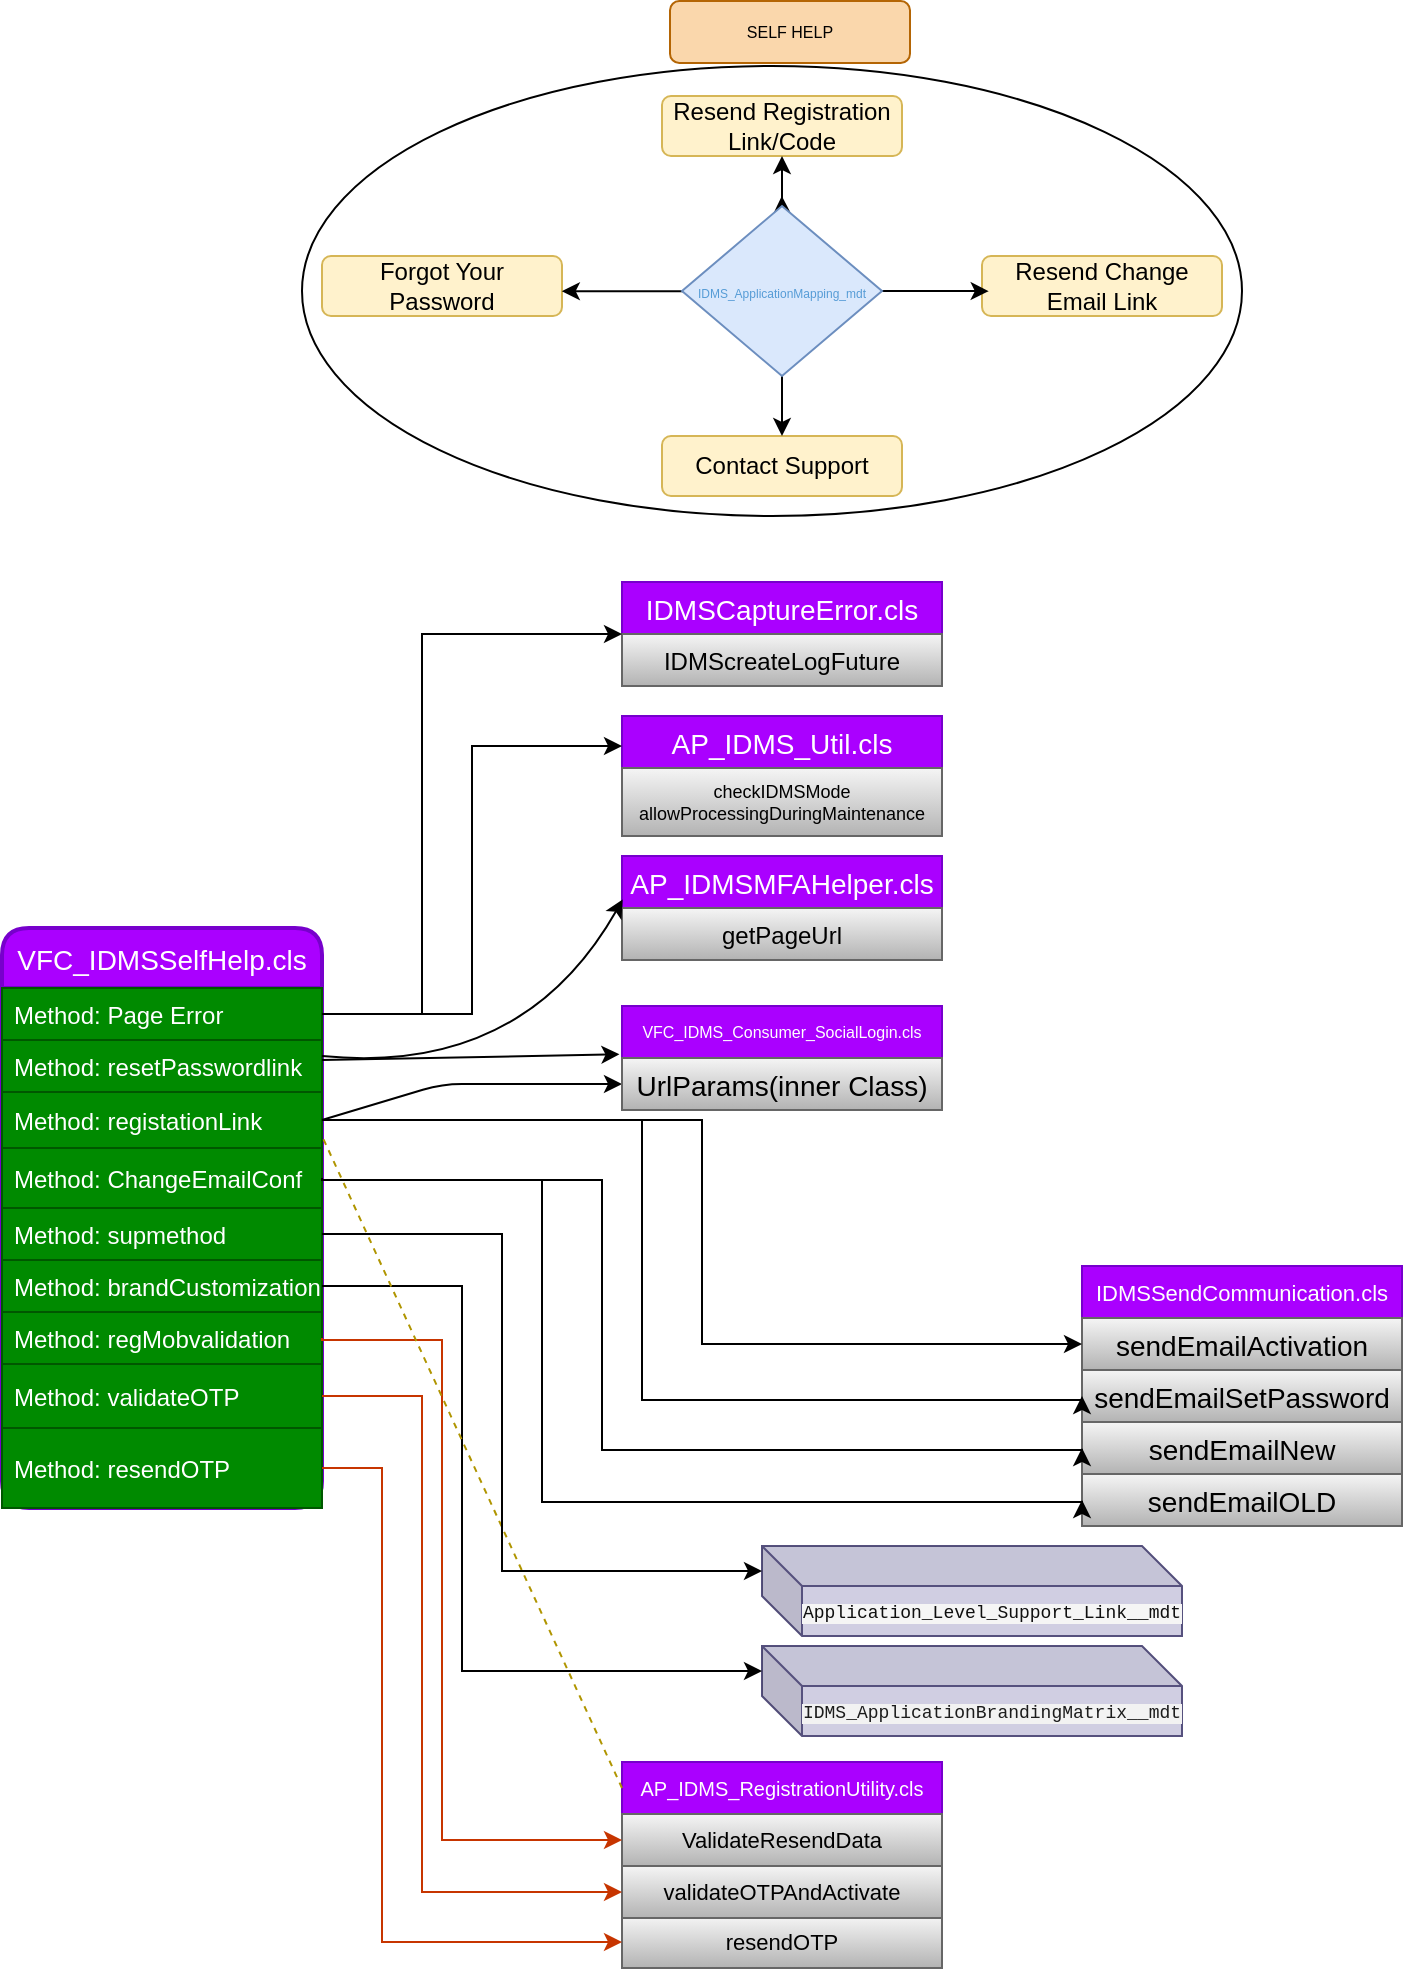 <mxfile version="12.0.0" type="github" pages="1"><diagram id="RLoFlcQzGcDAqcXPlO2F" name="Page-1"><mxGraphModel dx="1920" dy="1080" grid="1" gridSize="10" guides="1" tooltips="1" connect="1" arrows="1" fold="1" page="1" pageScale="1" pageWidth="850" pageHeight="1100" math="0" shadow="0"><root><mxCell id="0"/><mxCell id="1" parent="0"/><mxCell id="o_aUM9oKKVsMyF_VDm25-75" value="" style="ellipse;whiteSpace=wrap;html=1;fontSize=8;align=center;" parent="1" vertex="1"><mxGeometry x="170" y="35" width="470" height="225" as="geometry"/></mxCell><mxCell id="flEMdWo8i3WOAdvjy7AF-2" value="Forgot Your Password" style="rounded=1;whiteSpace=wrap;html=1;fillColor=#fff2cc;strokeColor=#d6b656;" parent="1" vertex="1"><mxGeometry x="180" y="130" width="120" height="30" as="geometry"/></mxCell><mxCell id="flEMdWo8i3WOAdvjy7AF-4" value="Resend Change Email Link" style="rounded=1;whiteSpace=wrap;html=1;fillColor=#fff2cc;strokeColor=#d6b656;" parent="1" vertex="1"><mxGeometry x="510" y="130" width="120" height="30" as="geometry"/></mxCell><mxCell id="flEMdWo8i3WOAdvjy7AF-6" value="Resend Registration Link/Code" style="rounded=1;whiteSpace=wrap;html=1;fillColor=#fff2cc;strokeColor=#d6b656;" parent="1" vertex="1"><mxGeometry x="350" y="50" width="120" height="30" as="geometry"/></mxCell><mxCell id="flEMdWo8i3WOAdvjy7AF-7" value="Contact Support" style="rounded=1;whiteSpace=wrap;html=1;fillColor=#fff2cc;strokeColor=#d6b656;" parent="1" vertex="1"><mxGeometry x="350" y="220" width="120" height="30" as="geometry"/></mxCell><mxCell id="flEMdWo8i3WOAdvjy7AF-17" value="VFC_IDMSSelfHelp.cls" style="swimlane;childLayout=stackLayout;horizontal=1;startSize=30;horizontalStack=0;fillColor=#aa00ff;rounded=1;fontSize=14;fontStyle=0;strokeWidth=2;resizeParent=0;resizeLast=1;shadow=0;dashed=0;align=center;strokeColor=#7700CC;fontColor=#ffffff;" parent="1" vertex="1"><mxGeometry x="20" y="466" width="160" height="290" as="geometry"><mxRectangle x="320" y="220" width="180" height="30" as="alternateBounds"/></mxGeometry></mxCell><mxCell id="flEMdWo8i3WOAdvjy7AF-37" value="Method: Page Error" style="text;align=left;verticalAlign=middle;spacingLeft=4;spacingRight=4;strokeColor=#005700;fillColor=#008a00;rotatable=0;points=[[0,0.5],[1,0.5]];portConstraint=eastwest;fontSize=12;fontColor=#ffffff;" parent="flEMdWo8i3WOAdvjy7AF-17" vertex="1"><mxGeometry y="30" width="160" height="26" as="geometry"/></mxCell><mxCell id="flEMdWo8i3WOAdvjy7AF-38" value="Method: resetPasswordlink" style="text;align=left;verticalAlign=middle;spacingLeft=4;spacingRight=4;strokeColor=#005700;fillColor=#008a00;rotatable=0;points=[[0,0.5],[1,0.5]];portConstraint=eastwest;fontSize=12;fontColor=#ffffff;" parent="flEMdWo8i3WOAdvjy7AF-17" vertex="1"><mxGeometry y="56" width="160" height="26" as="geometry"/></mxCell><mxCell id="flEMdWo8i3WOAdvjy7AF-40" value="Method: registationLink" style="text;align=left;verticalAlign=middle;spacingLeft=4;spacingRight=4;strokeColor=#005700;fillColor=#008a00;rotatable=0;points=[[0,0.5],[1,0.5]];portConstraint=eastwest;fontSize=12;fontColor=#ffffff;" parent="flEMdWo8i3WOAdvjy7AF-17" vertex="1"><mxGeometry y="82" width="160" height="28" as="geometry"/></mxCell><mxCell id="flEMdWo8i3WOAdvjy7AF-41" value="Method: ChangeEmailConf" style="text;align=left;verticalAlign=middle;spacingLeft=4;spacingRight=4;strokeColor=#005700;fillColor=#008a00;rotatable=0;points=[[0,0.5],[1,0.5]];portConstraint=eastwest;fontSize=12;fontColor=#ffffff;" parent="flEMdWo8i3WOAdvjy7AF-17" vertex="1"><mxGeometry y="110" width="160" height="30" as="geometry"/></mxCell><mxCell id="flEMdWo8i3WOAdvjy7AF-44" value="Method: supmethod" style="text;align=left;verticalAlign=middle;spacingLeft=4;spacingRight=4;strokeColor=#005700;fillColor=#008a00;rotatable=0;points=[[0,0.5],[1,0.5]];portConstraint=eastwest;fontSize=12;fontColor=#ffffff;" parent="flEMdWo8i3WOAdvjy7AF-17" vertex="1"><mxGeometry y="140" width="160" height="26" as="geometry"/></mxCell><mxCell id="flEMdWo8i3WOAdvjy7AF-46" value="Method: brandCustomization" style="text;align=left;verticalAlign=middle;spacingLeft=4;spacingRight=4;strokeColor=#005700;fillColor=#008a00;rotatable=0;points=[[0,0.5],[1,0.5]];portConstraint=eastwest;fontSize=12;fontColor=#ffffff;" parent="flEMdWo8i3WOAdvjy7AF-17" vertex="1"><mxGeometry y="166" width="160" height="26" as="geometry"/></mxCell><mxCell id="flEMdWo8i3WOAdvjy7AF-45" value="Method: regMobvalidation" style="text;align=left;verticalAlign=middle;spacingLeft=4;spacingRight=4;strokeColor=#005700;fillColor=#008a00;rotatable=0;points=[[0,0.5],[1,0.5]];portConstraint=eastwest;fontSize=12;fontColor=#ffffff;" parent="flEMdWo8i3WOAdvjy7AF-17" vertex="1"><mxGeometry y="192" width="160" height="26" as="geometry"/></mxCell><mxCell id="flEMdWo8i3WOAdvjy7AF-43" value="Method: validateOTP" style="text;align=left;verticalAlign=middle;spacingLeft=4;spacingRight=4;strokeColor=#005700;fillColor=#008a00;rotatable=0;points=[[0,0.5],[1,0.5]];portConstraint=eastwest;fontSize=12;fontColor=#ffffff;" parent="flEMdWo8i3WOAdvjy7AF-17" vertex="1"><mxGeometry y="218" width="160" height="32" as="geometry"/></mxCell><mxCell id="o_aUM9oKKVsMyF_VDm25-1" value="Method: resendOTP" style="text;align=left;verticalAlign=middle;spacingLeft=4;spacingRight=4;strokeColor=#005700;fillColor=#008a00;rotatable=0;points=[[0,0.5],[1,0.5]];portConstraint=eastwest;fontSize=12;fontColor=#ffffff;" parent="flEMdWo8i3WOAdvjy7AF-17" vertex="1"><mxGeometry y="250" width="160" height="40" as="geometry"/></mxCell><mxCell id="o_aUM9oKKVsMyF_VDm25-36" value="AP_IDMS_Util.cls" style="swimlane;fontStyle=0;childLayout=stackLayout;horizontal=1;startSize=26;fillColor=#aa00ff;horizontalStack=0;resizeParent=1;resizeParentMax=0;resizeLast=0;collapsible=1;marginBottom=0;swimlaneFillColor=#ffffff;align=center;fontSize=14;strokeColor=#7700CC;fontColor=#ffffff;" parent="1" vertex="1"><mxGeometry x="330" y="360" width="160" height="60" as="geometry"/></mxCell><mxCell id="o_aUM9oKKVsMyF_VDm25-37" value="checkIDMSMode&#10;allowProcessingDuringMaintenance" style="text;strokeColor=#666666;fillColor=#f5f5f5;spacingLeft=4;spacingRight=4;overflow=hidden;rotatable=0;points=[[0,0.5],[1,0.5]];portConstraint=eastwest;fontSize=9;align=center;gradientColor=#b3b3b3;" parent="o_aUM9oKKVsMyF_VDm25-36" vertex="1"><mxGeometry y="26" width="160" height="34" as="geometry"/></mxCell><mxCell id="o_aUM9oKKVsMyF_VDm25-40" value="IDMSCaptureError.cls" style="swimlane;fontStyle=0;childLayout=stackLayout;horizontal=1;startSize=26;fillColor=#aa00ff;horizontalStack=0;resizeParent=1;resizeParentMax=0;resizeLast=0;collapsible=1;marginBottom=0;swimlaneFillColor=#ffffff;align=center;fontSize=14;strokeColor=#7700CC;fontColor=#ffffff;" parent="1" vertex="1"><mxGeometry x="330" y="293" width="160" height="52" as="geometry"><mxRectangle x="290" y="203" width="170" height="26" as="alternateBounds"/></mxGeometry></mxCell><mxCell id="o_aUM9oKKVsMyF_VDm25-41" value="IDMScreateLogFuture" style="text;strokeColor=#666666;fillColor=#f5f5f5;spacingLeft=4;spacingRight=4;overflow=hidden;rotatable=0;points=[[0,0.5],[1,0.5]];portConstraint=eastwest;fontSize=12;align=center;gradientColor=#b3b3b3;" parent="o_aUM9oKKVsMyF_VDm25-40" vertex="1"><mxGeometry y="26" width="160" height="26" as="geometry"/></mxCell><mxCell id="o_aUM9oKKVsMyF_VDm25-48" style="edgeStyle=orthogonalEdgeStyle;rounded=0;orthogonalLoop=1;jettySize=auto;html=1;exitX=1;exitY=0.5;exitDx=0;exitDy=0;entryX=0;entryY=0.25;entryDx=0;entryDy=0;" parent="1" source="flEMdWo8i3WOAdvjy7AF-37" target="o_aUM9oKKVsMyF_VDm25-36" edge="1"><mxGeometry relative="1" as="geometry"><mxPoint x="280" y="410" as="targetPoint"/></mxGeometry></mxCell><mxCell id="o_aUM9oKKVsMyF_VDm25-51" value="IDMSSendCommunication.cls" style="swimlane;fontStyle=0;childLayout=stackLayout;horizontal=1;startSize=26;fillColor=#aa00ff;horizontalStack=0;resizeParent=1;resizeParentMax=0;resizeLast=0;collapsible=1;marginBottom=0;swimlaneFillColor=#ffffff;align=center;fontSize=11;strokeColor=#7700CC;fontColor=#ffffff;" parent="1" vertex="1"><mxGeometry x="560" y="635" width="160" height="130" as="geometry"/></mxCell><mxCell id="o_aUM9oKKVsMyF_VDm25-121" value="sendEmailActivation" style="text;align=center;verticalAlign=middle;spacingLeft=4;spacingRight=4;strokeColor=#666666;fillColor=#f5f5f5;rotatable=0;points=[[0,0.5],[1,0.5]];portConstraint=eastwest;fontSize=14;gradientColor=#b3b3b3;" parent="o_aUM9oKKVsMyF_VDm25-51" vertex="1"><mxGeometry y="26" width="160" height="26" as="geometry"/></mxCell><mxCell id="o_aUM9oKKVsMyF_VDm25-119" value="sendEmailSetPassword" style="text;align=center;verticalAlign=middle;spacingLeft=4;spacingRight=4;strokeColor=#666666;fillColor=#f5f5f5;rotatable=0;points=[[0,0.5],[1,0.5]];portConstraint=eastwest;fontSize=14;gradientColor=#b3b3b3;" parent="o_aUM9oKKVsMyF_VDm25-51" vertex="1"><mxGeometry y="52" width="160" height="26" as="geometry"/></mxCell><mxCell id="o_aUM9oKKVsMyF_VDm25-122" value="sendEmailNew" style="text;align=center;verticalAlign=middle;spacingLeft=4;spacingRight=4;strokeColor=#666666;fillColor=#f5f5f5;rotatable=0;points=[[0,0.5],[1,0.5]];portConstraint=eastwest;fontSize=14;gradientColor=#b3b3b3;" parent="o_aUM9oKKVsMyF_VDm25-51" vertex="1"><mxGeometry y="78" width="160" height="26" as="geometry"/></mxCell><mxCell id="o_aUM9oKKVsMyF_VDm25-120" value="sendEmailOLD" style="text;align=center;verticalAlign=middle;spacingLeft=4;spacingRight=4;strokeColor=#666666;fillColor=#f5f5f5;rotatable=0;points=[[0,0.5],[1,0.5]];portConstraint=eastwest;fontSize=14;gradientColor=#b3b3b3;" parent="o_aUM9oKKVsMyF_VDm25-51" vertex="1"><mxGeometry y="104" width="160" height="26" as="geometry"/></mxCell><mxCell id="o_aUM9oKKVsMyF_VDm25-55" value="AP_IDMSMFAHelper.cls" style="swimlane;fontStyle=0;childLayout=stackLayout;horizontal=1;startSize=26;fillColor=#aa00ff;horizontalStack=0;resizeParent=1;resizeParentMax=0;resizeLast=0;collapsible=1;marginBottom=0;swimlaneFillColor=#ffffff;align=center;fontSize=14;strokeColor=#7700CC;fontColor=#ffffff;" parent="1" vertex="1"><mxGeometry x="330" y="430" width="160" height="52" as="geometry"/></mxCell><mxCell id="o_aUM9oKKVsMyF_VDm25-56" value="getPageUrl" style="text;strokeColor=#666666;fillColor=#f5f5f5;spacingLeft=4;spacingRight=4;overflow=hidden;rotatable=0;points=[[0,0.5],[1,0.5]];portConstraint=eastwest;fontSize=12;align=center;gradientColor=#b3b3b3;" parent="o_aUM9oKKVsMyF_VDm25-55" vertex="1"><mxGeometry y="26" width="160" height="26" as="geometry"/></mxCell><mxCell id="o_aUM9oKKVsMyF_VDm25-76" value="SELF HELP" style="rounded=1;whiteSpace=wrap;html=1;fontSize=8;align=center;fillColor=#fad7ac;strokeColor=#b46504;" parent="1" vertex="1"><mxGeometry x="354" y="2.5" width="120" height="31" as="geometry"/></mxCell><mxCell id="o_aUM9oKKVsMyF_VDm25-95" style="edgeStyle=orthogonalEdgeStyle;rounded=0;orthogonalLoop=1;jettySize=auto;html=1;exitX=0.5;exitY=0;exitDx=0;exitDy=0;entryX=0.5;entryY=1;entryDx=0;entryDy=0;fontSize=8;" parent="1" source="o_aUM9oKKVsMyF_VDm25-80" target="flEMdWo8i3WOAdvjy7AF-6" edge="1"><mxGeometry relative="1" as="geometry"/></mxCell><mxCell id="o_aUM9oKKVsMyF_VDm25-98" style="edgeStyle=orthogonalEdgeStyle;rounded=0;orthogonalLoop=1;jettySize=auto;html=1;exitX=0.5;exitY=1;exitDx=0;exitDy=0;entryX=0.5;entryY=0;entryDx=0;entryDy=0;fontSize=8;" parent="1" source="o_aUM9oKKVsMyF_VDm25-80" target="flEMdWo8i3WOAdvjy7AF-7" edge="1"><mxGeometry relative="1" as="geometry"/></mxCell><mxCell id="o_aUM9oKKVsMyF_VDm25-102" style="edgeStyle=orthogonalEdgeStyle;rounded=0;orthogonalLoop=1;jettySize=auto;html=1;exitX=0.5;exitY=0;exitDx=0;exitDy=0;fontSize=8;" parent="1" source="o_aUM9oKKVsMyF_VDm25-80" edge="1"><mxGeometry relative="1" as="geometry"><mxPoint x="409.905" y="99.952" as="targetPoint"/></mxGeometry></mxCell><mxCell id="o_aUM9oKKVsMyF_VDm25-105" style="edgeStyle=orthogonalEdgeStyle;rounded=0;orthogonalLoop=1;jettySize=auto;html=1;exitX=1;exitY=0.5;exitDx=0;exitDy=0;entryX=0.028;entryY=0.586;entryDx=0;entryDy=0;entryPerimeter=0;fontSize=8;" parent="1" source="o_aUM9oKKVsMyF_VDm25-80" target="flEMdWo8i3WOAdvjy7AF-4" edge="1"><mxGeometry relative="1" as="geometry"/></mxCell><mxCell id="o_aUM9oKKVsMyF_VDm25-106" style="edgeStyle=orthogonalEdgeStyle;rounded=0;orthogonalLoop=1;jettySize=auto;html=1;exitX=0;exitY=0.5;exitDx=0;exitDy=0;entryX=0.917;entryY=0.586;entryDx=0;entryDy=0;entryPerimeter=0;fontSize=8;" parent="1" edge="1"><mxGeometry relative="1" as="geometry"><mxPoint x="369.905" y="147.571" as="sourcePoint"/><mxPoint x="299.905" y="147.571" as="targetPoint"/></mxGeometry></mxCell><mxCell id="o_aUM9oKKVsMyF_VDm25-80" value="&lt;span style=&quot;color: rgb(86 , 156 , 214) ; font-size: 6px ; white-space: normal&quot;&gt;IDMS_ApplicationMapping_mdt&lt;/span&gt;" style="rhombus;whiteSpace=wrap;html=1;fontSize=8;align=center;fillColor=#dae8fc;strokeColor=#6c8ebf;" parent="1" vertex="1"><mxGeometry x="360" y="105" width="100" height="85" as="geometry"/></mxCell><mxCell id="o_aUM9oKKVsMyF_VDm25-118" value="&lt;br style=&quot;padding: 0px ; margin: 0px ; font-size: 12px ; text-align: center&quot;&gt;" style="text;html=1;resizable=0;points=[];autosize=1;align=left;verticalAlign=top;spacingTop=-4;fontSize=8;" parent="1" vertex="1"><mxGeometry x="614" y="711" width="20" height="10" as="geometry"/></mxCell><mxCell id="o_aUM9oKKVsMyF_VDm25-125" value="&lt;br style=&quot;padding: 0px ; margin: 0px ; font-size: 12px ; text-align: center&quot;&gt;" style="text;html=1;resizable=0;points=[];autosize=1;align=left;verticalAlign=top;spacingTop=-4;fontSize=8;" parent="1" vertex="1"><mxGeometry x="614" y="621" width="20" height="10" as="geometry"/></mxCell><mxCell id="o_aUM9oKKVsMyF_VDm25-130" value="" style="curved=1;endArrow=classic;html=1;fontSize=8;entryX=0.002;entryY=-0.162;entryDx=0;entryDy=0;entryPerimeter=0;" parent="1" target="o_aUM9oKKVsMyF_VDm25-56" edge="1"><mxGeometry width="50" height="50" relative="1" as="geometry"><mxPoint x="180" y="530" as="sourcePoint"/><mxPoint x="325.0" y="472" as="targetPoint"/><Array as="points"><mxPoint x="280" y="540"/></Array></mxGeometry></mxCell><mxCell id="o_aUM9oKKVsMyF_VDm25-132" value="" style="endArrow=classic;html=1;fontSize=8;exitX=1;exitY=0.5;exitDx=0;exitDy=0;entryX=0;entryY=0.5;entryDx=0;entryDy=0;" parent="1" source="flEMdWo8i3WOAdvjy7AF-40" target="o_aUM9oKKVsMyF_VDm25-123" edge="1"><mxGeometry width="50" height="50" relative="1" as="geometry"><mxPoint x="260" y="630" as="sourcePoint"/><mxPoint x="310" y="580" as="targetPoint"/><Array as="points"><mxPoint x="240" y="544"/></Array></mxGeometry></mxCell><mxCell id="o_aUM9oKKVsMyF_VDm25-137" style="edgeStyle=orthogonalEdgeStyle;rounded=0;orthogonalLoop=1;jettySize=auto;html=1;exitX=1;exitY=0.5;exitDx=0;exitDy=0;entryX=0;entryY=0.5;entryDx=0;entryDy=0;fontSize=8;" parent="1" source="flEMdWo8i3WOAdvjy7AF-40" target="o_aUM9oKKVsMyF_VDm25-121" edge="1"><mxGeometry relative="1" as="geometry"/></mxCell><mxCell id="o_aUM9oKKVsMyF_VDm25-138" style="edgeStyle=orthogonalEdgeStyle;rounded=0;orthogonalLoop=1;jettySize=auto;html=1;exitX=1;exitY=0.5;exitDx=0;exitDy=0;fontSize=8;entryX=0;entryY=0.5;entryDx=0;entryDy=0;" parent="1" source="flEMdWo8i3WOAdvjy7AF-40" target="o_aUM9oKKVsMyF_VDm25-119" edge="1"><mxGeometry relative="1" as="geometry"><mxPoint x="220" y="700" as="targetPoint"/><Array as="points"><mxPoint x="340" y="562"/><mxPoint x="340" y="702"/></Array></mxGeometry></mxCell><mxCell id="o_aUM9oKKVsMyF_VDm25-139" style="edgeStyle=orthogonalEdgeStyle;rounded=0;orthogonalLoop=1;jettySize=auto;html=1;exitX=1;exitY=0.5;exitDx=0;exitDy=0;entryX=0;entryY=0.5;entryDx=0;entryDy=0;fontSize=8;" parent="1" source="flEMdWo8i3WOAdvjy7AF-41" target="o_aUM9oKKVsMyF_VDm25-122" edge="1"><mxGeometry relative="1" as="geometry"><Array as="points"><mxPoint x="320" y="592"/><mxPoint x="320" y="727"/></Array></mxGeometry></mxCell><mxCell id="o_aUM9oKKVsMyF_VDm25-140" style="edgeStyle=orthogonalEdgeStyle;rounded=0;orthogonalLoop=1;jettySize=auto;html=1;exitX=1;exitY=0.5;exitDx=0;exitDy=0;entryX=0;entryY=0.5;entryDx=0;entryDy=0;fontSize=8;" parent="1" source="flEMdWo8i3WOAdvjy7AF-41" target="o_aUM9oKKVsMyF_VDm25-120" edge="1"><mxGeometry relative="1" as="geometry"><Array as="points"><mxPoint x="290" y="592"/><mxPoint x="290" y="753"/></Array></mxGeometry></mxCell><mxCell id="o_aUM9oKKVsMyF_VDm25-53" value="VFC_IDMS_Consumer_SocialLogin.cls" style="swimlane;fontStyle=0;childLayout=stackLayout;horizontal=1;startSize=26;fillColor=#aa00ff;horizontalStack=0;resizeParent=1;resizeParentMax=0;resizeLast=0;collapsible=1;marginBottom=0;swimlaneFillColor=#ffffff;align=center;fontSize=8;strokeColor=#7700CC;fontColor=#ffffff;" parent="1" vertex="1"><mxGeometry x="330" y="505" width="160" height="52" as="geometry"/></mxCell><mxCell id="o_aUM9oKKVsMyF_VDm25-123" value="UrlParams(inner Class)" style="text;align=center;verticalAlign=middle;spacingLeft=4;spacingRight=4;strokeColor=#666666;fillColor=#f5f5f5;rotatable=0;points=[[0,0.5],[1,0.5]];portConstraint=eastwest;fontSize=14;gradientColor=#b3b3b3;" parent="o_aUM9oKKVsMyF_VDm25-53" vertex="1"><mxGeometry y="26" width="160" height="26" as="geometry"/></mxCell><mxCell id="JOlPaeDPJKjMwHa1c5d1-1" value="" style="endArrow=classic;html=1;fontSize=8;exitX=1;exitY=0.5;exitDx=0;exitDy=0;entryX=-0.008;entryY=-0.07;entryDx=0;entryDy=0;entryPerimeter=0;" parent="1" target="o_aUM9oKKVsMyF_VDm25-123" edge="1"><mxGeometry width="50" height="50" relative="1" as="geometry"><mxPoint x="180" y="532" as="sourcePoint"/><mxPoint x="300" y="531" as="targetPoint"/></mxGeometry></mxCell><mxCell id="JOlPaeDPJKjMwHa1c5d1-4" value="AP_IDMS_RegistrationUtility.cls" style="swimlane;fontStyle=0;childLayout=stackLayout;horizontal=1;startSize=26;fillColor=#aa00ff;horizontalStack=0;resizeParent=1;resizeParentMax=0;resizeLast=0;collapsible=1;marginBottom=0;swimlaneFillColor=#ffffff;align=center;fontSize=10;strokeColor=#7700CC;fontColor=#ffffff;" parent="1" vertex="1"><mxGeometry x="330" y="883" width="160" height="52" as="geometry"><mxRectangle x="290" y="203" width="170" height="26" as="alternateBounds"/></mxGeometry></mxCell><mxCell id="JOlPaeDPJKjMwHa1c5d1-20" value="ValidateResendData" style="text;strokeColor=#666666;fillColor=#f5f5f5;spacingLeft=4;spacingRight=4;overflow=hidden;rotatable=0;points=[[0,0.5],[1,0.5]];portConstraint=eastwest;fontSize=11;align=center;gradientColor=#b3b3b3;" parent="JOlPaeDPJKjMwHa1c5d1-4" vertex="1"><mxGeometry y="26" width="160" height="26" as="geometry"/></mxCell><mxCell id="JOlPaeDPJKjMwHa1c5d1-12" value="&lt;div style=&quot;font-family: &amp;#34;consolas&amp;#34; , &amp;#34;courier new&amp;#34; , monospace ; font-size: 14px ; line-height: 19px ; white-space: pre&quot;&gt;&lt;span style=&quot;font-size: 9px ; background-color: rgb(242 , 242 , 242)&quot;&gt;&lt;font color=&quot;#1c1c1c&quot;&gt;IDMS_ApplicationBrandingMatrix__mdt&lt;/font&gt;&lt;/span&gt;&lt;/div&gt;" style="shape=cube;whiteSpace=wrap;html=1;boundedLbl=1;backgroundOutline=1;darkOpacity=0.05;darkOpacity2=0.1;fillColor=#d0cee2;strokeColor=#56517e;" parent="1" vertex="1"><mxGeometry x="400" y="825" width="210" height="45" as="geometry"/></mxCell><mxCell id="JOlPaeDPJKjMwHa1c5d1-13" style="edgeStyle=orthogonalEdgeStyle;rounded=0;orthogonalLoop=1;jettySize=auto;html=1;exitX=1;exitY=0.5;exitDx=0;exitDy=0;entryX=0;entryY=0;entryDx=0;entryDy=12.5;entryPerimeter=0;" parent="1" source="flEMdWo8i3WOAdvjy7AF-46" target="JOlPaeDPJKjMwHa1c5d1-12" edge="1"><mxGeometry relative="1" as="geometry"><Array as="points"><mxPoint x="250" y="645"/><mxPoint x="250" y="838"/></Array></mxGeometry></mxCell><mxCell id="JOlPaeDPJKjMwHa1c5d1-19" value="resendOTP" style="text;strokeColor=#666666;fillColor=#f5f5f5;spacingLeft=4;spacingRight=4;overflow=hidden;rotatable=0;points=[[0,0.5],[1,0.5]];portConstraint=eastwest;fontSize=11;align=center;gradientColor=#b3b3b3;" parent="1" vertex="1"><mxGeometry x="330" y="960" width="160" height="26" as="geometry"/></mxCell><mxCell id="JOlPaeDPJKjMwHa1c5d1-5" value="validateOTPAndActivate" style="text;strokeColor=#666666;fillColor=#f5f5f5;spacingLeft=4;spacingRight=4;overflow=hidden;rotatable=0;points=[[0,0.5],[1,0.5]];portConstraint=eastwest;fontSize=11;align=center;gradientColor=#b3b3b3;" parent="1" vertex="1"><mxGeometry x="330" y="935" width="160" height="26" as="geometry"/></mxCell><mxCell id="JOlPaeDPJKjMwHa1c5d1-21" style="edgeStyle=orthogonalEdgeStyle;rounded=0;orthogonalLoop=1;jettySize=auto;html=1;exitX=1;exitY=0.5;exitDx=0;exitDy=0;entryX=0;entryY=0.5;entryDx=0;entryDy=0;fontSize=11;fillColor=#fa6800;strokeColor=#C73500;" parent="1" source="flEMdWo8i3WOAdvjy7AF-45" target="JOlPaeDPJKjMwHa1c5d1-20" edge="1"><mxGeometry relative="1" as="geometry"><Array as="points"><mxPoint x="240" y="672"/><mxPoint x="240" y="922"/></Array></mxGeometry></mxCell><mxCell id="JOlPaeDPJKjMwHa1c5d1-22" style="edgeStyle=orthogonalEdgeStyle;rounded=0;orthogonalLoop=1;jettySize=auto;html=1;exitX=1;exitY=0.5;exitDx=0;exitDy=0;entryX=0;entryY=0.5;entryDx=0;entryDy=0;fontSize=11;fillColor=#fa6800;strokeColor=#C73500;" parent="1" source="flEMdWo8i3WOAdvjy7AF-43" target="JOlPaeDPJKjMwHa1c5d1-5" edge="1"><mxGeometry relative="1" as="geometry"><Array as="points"><mxPoint x="230" y="700"/><mxPoint x="230" y="948"/></Array></mxGeometry></mxCell><mxCell id="JOlPaeDPJKjMwHa1c5d1-23" style="edgeStyle=orthogonalEdgeStyle;rounded=0;orthogonalLoop=1;jettySize=auto;html=1;exitX=1;exitY=0.5;exitDx=0;exitDy=0;entryX=0;entryY=0.5;entryDx=0;entryDy=0;fontSize=11;fillColor=#fa6800;strokeColor=#C73500;" parent="1" source="o_aUM9oKKVsMyF_VDm25-1" target="JOlPaeDPJKjMwHa1c5d1-19" edge="1"><mxGeometry relative="1" as="geometry"><Array as="points"><mxPoint x="210" y="736"/><mxPoint x="210" y="973"/></Array></mxGeometry></mxCell><mxCell id="JOlPaeDPJKjMwHa1c5d1-24" value="" style="endArrow=none;dashed=1;html=1;fontSize=11;fillColor=#e3c800;strokeColor=#B09500;exitX=0;exitY=0.25;exitDx=0;exitDy=0;" parent="1" source="JOlPaeDPJKjMwHa1c5d1-4" edge="1"><mxGeometry width="50" height="50" relative="1" as="geometry"><mxPoint x="270" y="890" as="sourcePoint"/><mxPoint x="180" y="570" as="targetPoint"/><Array as="points"/></mxGeometry></mxCell><mxCell id="JOlPaeDPJKjMwHa1c5d1-25" value="&lt;div style=&quot;font-family: &amp;#34;consolas&amp;#34; , &amp;#34;courier new&amp;#34; , monospace ; line-height: 19px ; white-space: pre&quot;&gt;&lt;div style=&quot;font-family: &amp;#34;consolas&amp;#34; , &amp;#34;courier new&amp;#34; , monospace ; line-height: 19px&quot;&gt;&lt;font style=&quot;font-size: 9px ; background-color: rgb(245 , 245 , 245)&quot; color=&quot;#0f0f0f&quot;&gt;Application_Level_Support_Link__mdt&lt;/font&gt;&lt;/div&gt;&lt;/div&gt;" style="shape=cube;whiteSpace=wrap;html=1;boundedLbl=1;backgroundOutline=1;darkOpacity=0.05;darkOpacity2=0.1;fillColor=#d0cee2;strokeColor=#56517e;" parent="1" vertex="1"><mxGeometry x="400" y="775" width="210" height="45" as="geometry"/></mxCell><mxCell id="JOlPaeDPJKjMwHa1c5d1-26" style="edgeStyle=orthogonalEdgeStyle;rounded=0;orthogonalLoop=1;jettySize=auto;html=1;exitX=1;exitY=0.5;exitDx=0;exitDy=0;entryX=0;entryY=0;entryDx=0;entryDy=12.5;entryPerimeter=0;fontSize=11;" parent="1" source="flEMdWo8i3WOAdvjy7AF-44" target="JOlPaeDPJKjMwHa1c5d1-25" edge="1"><mxGeometry relative="1" as="geometry"><Array as="points"><mxPoint x="270" y="619"/><mxPoint x="270" y="788"/></Array></mxGeometry></mxCell><mxCell id="JOlPaeDPJKjMwHa1c5d1-27" style="edgeStyle=orthogonalEdgeStyle;rounded=0;orthogonalLoop=1;jettySize=auto;html=1;exitX=1;exitY=0.5;exitDx=0;exitDy=0;entryX=0;entryY=0.5;entryDx=0;entryDy=0;fontSize=11;" parent="1" source="flEMdWo8i3WOAdvjy7AF-37" target="o_aUM9oKKVsMyF_VDm25-40" edge="1"><mxGeometry relative="1" as="geometry"><Array as="points"><mxPoint x="230" y="509"/><mxPoint x="230" y="319"/></Array></mxGeometry></mxCell></root></mxGraphModel></diagram></mxfile>